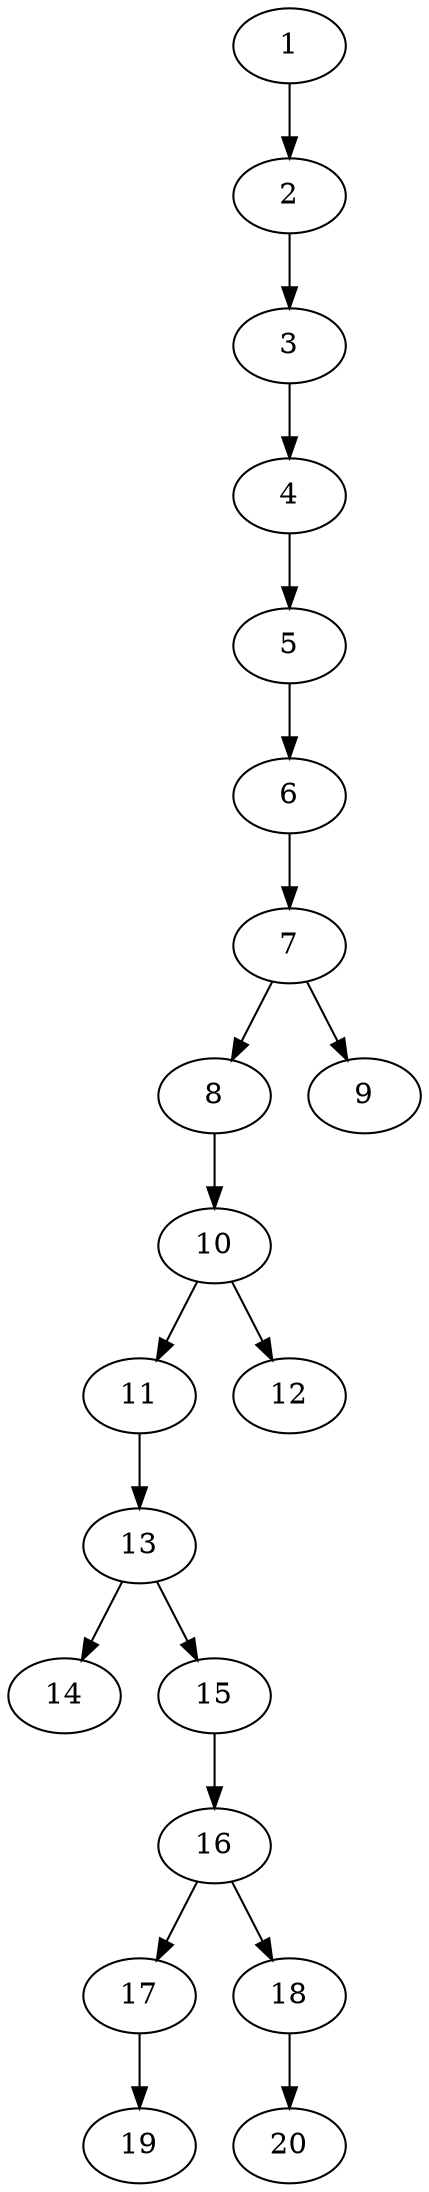 // DAG automatically generated by daggen at Thu Oct  3 13:58:43 2019
// ./daggen --dot -n 20 --ccr 0.3 --fat 0.3 --regular 0.5 --density 0.5 --mindata 5242880 --maxdata 52428800 
digraph G {
  1 [size="62242133", alpha="0.10", expect_size="18672640"] 
  1 -> 2 [size ="18672640"]
  2 [size="34396160", alpha="0.14", expect_size="10318848"] 
  2 -> 3 [size ="10318848"]
  3 [size="155077973", alpha="0.07", expect_size="46523392"] 
  3 -> 4 [size ="46523392"]
  4 [size="43264000", alpha="0.17", expect_size="12979200"] 
  4 -> 5 [size ="12979200"]
  5 [size="163345067", alpha="0.18", expect_size="49003520"] 
  5 -> 6 [size ="49003520"]
  6 [size="143056213", alpha="0.07", expect_size="42916864"] 
  6 -> 7 [size ="42916864"]
  7 [size="149080747", alpha="0.07", expect_size="44724224"] 
  7 -> 8 [size ="44724224"]
  7 -> 9 [size ="44724224"]
  8 [size="149650773", alpha="0.02", expect_size="44895232"] 
  8 -> 10 [size ="44895232"]
  9 [size="31580160", alpha="0.03", expect_size="9474048"] 
  10 [size="19776853", alpha="0.14", expect_size="5933056"] 
  10 -> 11 [size ="5933056"]
  10 -> 12 [size ="5933056"]
  11 [size="123596800", alpha="0.05", expect_size="37079040"] 
  11 -> 13 [size ="37079040"]
  12 [size="46383787", alpha="0.11", expect_size="13915136"] 
  13 [size="155576320", alpha="0.14", expect_size="46672896"] 
  13 -> 14 [size ="46672896"]
  13 -> 15 [size ="46672896"]
  14 [size="55077547", alpha="0.16", expect_size="16523264"] 
  15 [size="33355093", alpha="0.08", expect_size="10006528"] 
  15 -> 16 [size ="10006528"]
  16 [size="172130987", alpha="0.07", expect_size="51639296"] 
  16 -> 17 [size ="51639296"]
  16 -> 18 [size ="51639296"]
  17 [size="66051413", alpha="0.15", expect_size="19815424"] 
  17 -> 19 [size ="19815424"]
  18 [size="118476800", alpha="0.10", expect_size="35543040"] 
  18 -> 20 [size ="35543040"]
  19 [size="134277120", alpha="0.02", expect_size="40283136"] 
  20 [size="161426773", alpha="0.16", expect_size="48428032"] 
}
